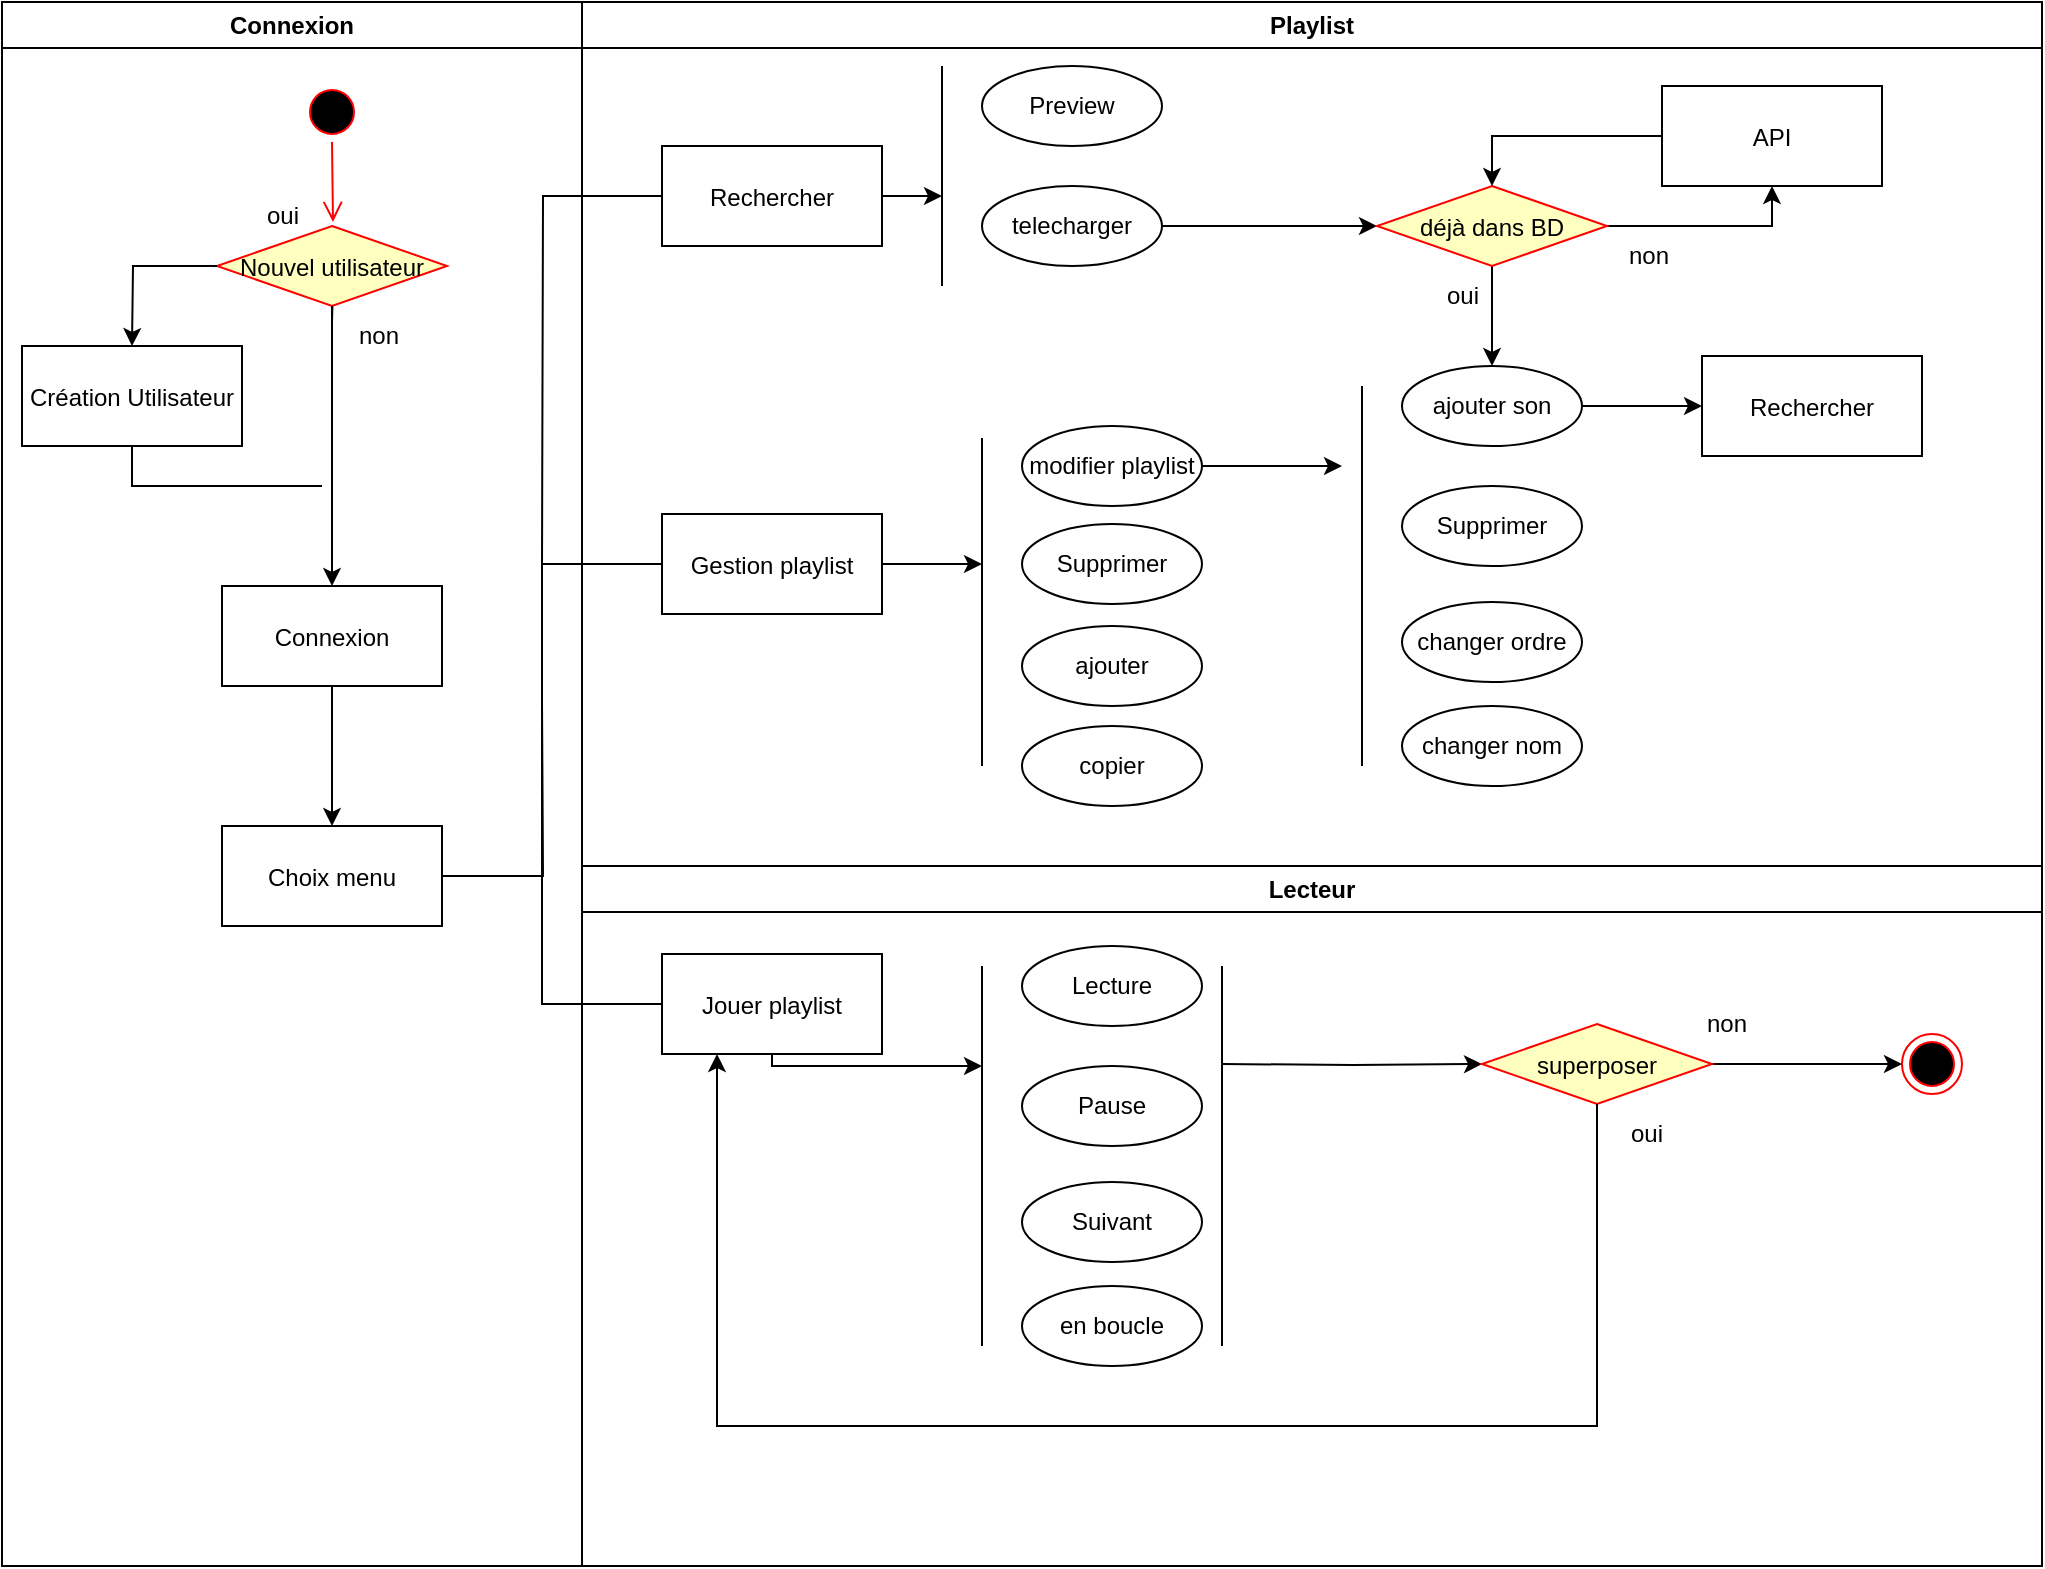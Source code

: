 <mxfile version="24.7.16">
  <diagram name="Page-1" id="e7e014a7-5840-1c2e-5031-d8a46d1fe8dd">
    <mxGraphModel dx="2074" dy="1134" grid="1" gridSize="10" guides="1" tooltips="1" connect="1" arrows="1" fold="1" page="1" pageScale="1" pageWidth="1169" pageHeight="826" background="none" math="0" shadow="0">
      <root>
        <mxCell id="0" />
        <mxCell id="1" parent="0" />
        <mxCell id="2" value="Connexion" style="swimlane;whiteSpace=wrap" parent="1" vertex="1">
          <mxGeometry x="30" y="128" width="290" height="782" as="geometry" />
        </mxCell>
        <mxCell id="5" value="" style="ellipse;shape=startState;fillColor=#000000;strokeColor=#ff0000;" parent="2" vertex="1">
          <mxGeometry x="150" y="40" width="30" height="30" as="geometry" />
        </mxCell>
        <mxCell id="6" value="" style="edgeStyle=elbowEdgeStyle;elbow=horizontal;verticalAlign=bottom;endArrow=open;endSize=8;strokeColor=#FF0000;endFill=1;rounded=0" parent="2" edge="1">
          <mxGeometry x="100" y="40" as="geometry">
            <mxPoint x="165.5" y="110" as="targetPoint" />
            <mxPoint x="165" y="70" as="sourcePoint" />
          </mxGeometry>
        </mxCell>
        <mxCell id="y1hk1-lNLU-EG55ICA1L-42" value="" style="edgeStyle=orthogonalEdgeStyle;rounded=0;orthogonalLoop=1;jettySize=auto;html=1;" parent="2" target="y1hk1-lNLU-EG55ICA1L-41" edge="1">
          <mxGeometry relative="1" as="geometry">
            <mxPoint x="165" y="160" as="sourcePoint" />
          </mxGeometry>
        </mxCell>
        <mxCell id="E0teG35sYCp0bTSXdKpn-89" style="edgeStyle=orthogonalEdgeStyle;rounded=0;orthogonalLoop=1;jettySize=auto;html=1;endArrow=none;endFill=0;" parent="2" source="10" edge="1">
          <mxGeometry relative="1" as="geometry">
            <mxPoint x="270" y="350" as="targetPoint" />
          </mxGeometry>
        </mxCell>
        <mxCell id="10" value="Choix menu" style="" parent="2" vertex="1">
          <mxGeometry x="110" y="412" width="110" height="50" as="geometry" />
        </mxCell>
        <mxCell id="y1hk1-lNLU-EG55ICA1L-41" value="Nouvel utilisateur" style="rhombus;fillColor=#ffffc0;strokeColor=#ff0000;" parent="2" vertex="1">
          <mxGeometry x="107.5" y="112" width="115" height="40" as="geometry" />
        </mxCell>
        <mxCell id="y1hk1-lNLU-EG55ICA1L-45" value="non" style="text;html=1;align=center;verticalAlign=middle;resizable=0;points=[];autosize=1;strokeColor=none;fillColor=none;" parent="2" vertex="1">
          <mxGeometry x="167.5" y="152" width="40" height="30" as="geometry" />
        </mxCell>
        <mxCell id="E0teG35sYCp0bTSXdKpn-47" style="edgeStyle=orthogonalEdgeStyle;rounded=0;orthogonalLoop=1;jettySize=auto;html=1;exitX=0.5;exitY=1;exitDx=0;exitDy=0;endArrow=none;endFill=0;" parent="2" source="y1hk1-lNLU-EG55ICA1L-47" edge="1">
          <mxGeometry relative="1" as="geometry">
            <mxPoint x="160" y="242" as="targetPoint" />
            <Array as="points">
              <mxPoint x="65" y="242" />
            </Array>
          </mxGeometry>
        </mxCell>
        <mxCell id="y1hk1-lNLU-EG55ICA1L-47" value="Création Utilisateur" style="" parent="2" vertex="1">
          <mxGeometry x="10" y="172" width="110" height="50" as="geometry" />
        </mxCell>
        <mxCell id="y1hk1-lNLU-EG55ICA1L-57" value="oui" style="text;html=1;align=center;verticalAlign=middle;resizable=0;points=[];autosize=1;strokeColor=none;fillColor=none;" parent="2" vertex="1">
          <mxGeometry x="120" y="92" width="40" height="30" as="geometry" />
        </mxCell>
        <mxCell id="E0teG35sYCp0bTSXdKpn-45" style="edgeStyle=orthogonalEdgeStyle;rounded=0;orthogonalLoop=1;jettySize=auto;html=1;" parent="2" source="y1hk1-lNLU-EG55ICA1L-41" edge="1">
          <mxGeometry relative="1" as="geometry">
            <mxPoint x="65" y="172" as="targetPoint" />
          </mxGeometry>
        </mxCell>
        <mxCell id="E0teG35sYCp0bTSXdKpn-49" style="edgeStyle=orthogonalEdgeStyle;rounded=0;orthogonalLoop=1;jettySize=auto;html=1;entryX=0.5;entryY=0;entryDx=0;entryDy=0;" parent="2" source="E0teG35sYCp0bTSXdKpn-46" target="10" edge="1">
          <mxGeometry relative="1" as="geometry" />
        </mxCell>
        <mxCell id="E0teG35sYCp0bTSXdKpn-46" value="Connexion" style="" parent="2" vertex="1">
          <mxGeometry x="110" y="292" width="110" height="50" as="geometry" />
        </mxCell>
        <mxCell id="E0teG35sYCp0bTSXdKpn-48" style="edgeStyle=orthogonalEdgeStyle;rounded=0;orthogonalLoop=1;jettySize=auto;html=1;entryX=0.5;entryY=0;entryDx=0;entryDy=0;" parent="2" source="y1hk1-lNLU-EG55ICA1L-41" target="E0teG35sYCp0bTSXdKpn-46" edge="1">
          <mxGeometry relative="1" as="geometry" />
        </mxCell>
        <mxCell id="3" value="Playlist" style="swimlane;whiteSpace=wrap" parent="1" vertex="1">
          <mxGeometry x="320" y="128" width="730" height="432" as="geometry" />
        </mxCell>
        <mxCell id="y1hk1-lNLU-EG55ICA1L-63" style="edgeStyle=orthogonalEdgeStyle;rounded=0;orthogonalLoop=1;jettySize=auto;html=1;" parent="3" source="y1hk1-lNLU-EG55ICA1L-51" edge="1">
          <mxGeometry relative="1" as="geometry">
            <mxPoint x="200" y="281" as="targetPoint" />
          </mxGeometry>
        </mxCell>
        <mxCell id="y1hk1-lNLU-EG55ICA1L-51" value="Gestion playlist" style="" parent="3" vertex="1">
          <mxGeometry x="40" y="256" width="110" height="50" as="geometry" />
        </mxCell>
        <mxCell id="HM3q4NxNLYZ2rVtXzt3j-50" value="" style="edgeStyle=orthogonalEdgeStyle;rounded=0;orthogonalLoop=1;jettySize=auto;html=1;" edge="1" parent="3" source="y1hk1-lNLU-EG55ICA1L-64" target="y1hk1-lNLU-EG55ICA1L-59">
          <mxGeometry relative="1" as="geometry" />
        </mxCell>
        <mxCell id="y1hk1-lNLU-EG55ICA1L-64" value="telecharger" style="ellipse;whiteSpace=wrap;html=1;" parent="3" vertex="1">
          <mxGeometry x="200" y="92" width="90" height="40" as="geometry" />
        </mxCell>
        <mxCell id="y1hk1-lNLU-EG55ICA1L-65" value="Supprimer" style="ellipse;whiteSpace=wrap;html=1;" parent="3" vertex="1">
          <mxGeometry x="220" y="261" width="90" height="40" as="geometry" />
        </mxCell>
        <mxCell id="y1hk1-lNLU-EG55ICA1L-66" value="ajouter" style="ellipse;whiteSpace=wrap;html=1;" parent="3" vertex="1">
          <mxGeometry x="220" y="312" width="90" height="40" as="geometry" />
        </mxCell>
        <mxCell id="y1hk1-lNLU-EG55ICA1L-62" value="" style="endArrow=none;html=1;rounded=0;" parent="3" edge="1">
          <mxGeometry width="50" height="50" relative="1" as="geometry">
            <mxPoint x="200" y="382" as="sourcePoint" />
            <mxPoint x="200" y="218" as="targetPoint" />
          </mxGeometry>
        </mxCell>
        <mxCell id="HM3q4NxNLYZ2rVtXzt3j-46" style="edgeStyle=orthogonalEdgeStyle;rounded=0;orthogonalLoop=1;jettySize=auto;html=1;" edge="1" parent="3" source="y1hk1-lNLU-EG55ICA1L-59" target="E0teG35sYCp0bTSXdKpn-50">
          <mxGeometry relative="1" as="geometry" />
        </mxCell>
        <mxCell id="HM3q4NxNLYZ2rVtXzt3j-49" value="" style="edgeStyle=orthogonalEdgeStyle;rounded=0;orthogonalLoop=1;jettySize=auto;html=1;entryX=0.5;entryY=1;entryDx=0;entryDy=0;" edge="1" parent="3" source="y1hk1-lNLU-EG55ICA1L-59" target="HM3q4NxNLYZ2rVtXzt3j-47">
          <mxGeometry relative="1" as="geometry" />
        </mxCell>
        <mxCell id="y1hk1-lNLU-EG55ICA1L-59" value="déjà dans BD" style="rhombus;fillColor=#ffffc0;strokeColor=#ff0000;" parent="3" vertex="1">
          <mxGeometry x="397.5" y="92" width="115" height="40" as="geometry" />
        </mxCell>
        <mxCell id="HM3q4NxNLYZ2rVtXzt3j-59" style="edgeStyle=orthogonalEdgeStyle;rounded=0;orthogonalLoop=1;jettySize=auto;html=1;entryX=0;entryY=0.5;entryDx=0;entryDy=0;" edge="1" parent="3" source="E0teG35sYCp0bTSXdKpn-50" target="HM3q4NxNLYZ2rVtXzt3j-54">
          <mxGeometry relative="1" as="geometry" />
        </mxCell>
        <mxCell id="E0teG35sYCp0bTSXdKpn-50" value="ajouter son" style="ellipse;whiteSpace=wrap;html=1;" parent="3" vertex="1">
          <mxGeometry x="410" y="182" width="90" height="40" as="geometry" />
        </mxCell>
        <mxCell id="E0teG35sYCp0bTSXdKpn-51" value="Supprimer" style="ellipse;whiteSpace=wrap;html=1;" parent="3" vertex="1">
          <mxGeometry x="410" y="242" width="90" height="40" as="geometry" />
        </mxCell>
        <mxCell id="E0teG35sYCp0bTSXdKpn-52" value="changer ordre" style="ellipse;whiteSpace=wrap;html=1;" parent="3" vertex="1">
          <mxGeometry x="410" y="300" width="90" height="40" as="geometry" />
        </mxCell>
        <mxCell id="E0teG35sYCp0bTSXdKpn-53" value="" style="endArrow=none;html=1;rounded=0;" parent="3" edge="1">
          <mxGeometry width="50" height="50" relative="1" as="geometry">
            <mxPoint x="390" y="382" as="sourcePoint" />
            <mxPoint x="390" y="192" as="targetPoint" />
          </mxGeometry>
        </mxCell>
        <mxCell id="E0teG35sYCp0bTSXdKpn-84" value="oui" style="text;html=1;align=center;verticalAlign=middle;resizable=0;points=[];autosize=1;strokeColor=none;fillColor=none;" parent="3" vertex="1">
          <mxGeometry x="420" y="132" width="40" height="30" as="geometry" />
        </mxCell>
        <mxCell id="E0teG35sYCp0bTSXdKpn-85" value="non" style="text;html=1;align=center;verticalAlign=middle;resizable=0;points=[];autosize=1;strokeColor=none;fillColor=none;" parent="3" vertex="1">
          <mxGeometry x="512.5" y="112" width="40" height="30" as="geometry" />
        </mxCell>
        <mxCell id="HM3q4NxNLYZ2rVtXzt3j-53" style="edgeStyle=orthogonalEdgeStyle;rounded=0;orthogonalLoop=1;jettySize=auto;html=1;" edge="1" parent="3" source="HM3q4NxNLYZ2rVtXzt3j-38">
          <mxGeometry relative="1" as="geometry">
            <mxPoint x="180" y="97" as="targetPoint" />
          </mxGeometry>
        </mxCell>
        <mxCell id="HM3q4NxNLYZ2rVtXzt3j-38" value="Rechercher" style="" vertex="1" parent="3">
          <mxGeometry x="40" y="72" width="110" height="50" as="geometry" />
        </mxCell>
        <mxCell id="HM3q4NxNLYZ2rVtXzt3j-43" value="" style="endArrow=none;html=1;rounded=0;" edge="1" parent="3">
          <mxGeometry width="50" height="50" relative="1" as="geometry">
            <mxPoint x="180" y="142" as="sourcePoint" />
            <mxPoint x="180" y="32" as="targetPoint" />
          </mxGeometry>
        </mxCell>
        <mxCell id="HM3q4NxNLYZ2rVtXzt3j-44" value="Preview" style="ellipse;whiteSpace=wrap;html=1;" vertex="1" parent="3">
          <mxGeometry x="200" y="32" width="90" height="40" as="geometry" />
        </mxCell>
        <mxCell id="HM3q4NxNLYZ2rVtXzt3j-61" style="edgeStyle=orthogonalEdgeStyle;rounded=0;orthogonalLoop=1;jettySize=auto;html=1;" edge="1" parent="3" source="HM3q4NxNLYZ2rVtXzt3j-45">
          <mxGeometry relative="1" as="geometry">
            <mxPoint x="380" y="232" as="targetPoint" />
          </mxGeometry>
        </mxCell>
        <mxCell id="HM3q4NxNLYZ2rVtXzt3j-45" value="modifier playlist" style="ellipse;whiteSpace=wrap;html=1;" vertex="1" parent="3">
          <mxGeometry x="220" y="212" width="90" height="40" as="geometry" />
        </mxCell>
        <mxCell id="HM3q4NxNLYZ2rVtXzt3j-48" value="" style="edgeStyle=orthogonalEdgeStyle;rounded=0;orthogonalLoop=1;jettySize=auto;html=1;entryX=0.5;entryY=0;entryDx=0;entryDy=0;" edge="1" parent="3" source="HM3q4NxNLYZ2rVtXzt3j-47" target="y1hk1-lNLU-EG55ICA1L-59">
          <mxGeometry relative="1" as="geometry" />
        </mxCell>
        <mxCell id="HM3q4NxNLYZ2rVtXzt3j-47" value="API" style="" vertex="1" parent="3">
          <mxGeometry x="540" y="42" width="110" height="50" as="geometry" />
        </mxCell>
        <mxCell id="HM3q4NxNLYZ2rVtXzt3j-54" value="Rechercher" style="" vertex="1" parent="3">
          <mxGeometry x="560" y="177" width="110" height="50" as="geometry" />
        </mxCell>
        <mxCell id="HM3q4NxNLYZ2rVtXzt3j-56" value="changer nom" style="ellipse;whiteSpace=wrap;html=1;" vertex="1" parent="3">
          <mxGeometry x="410" y="352" width="90" height="40" as="geometry" />
        </mxCell>
        <mxCell id="HM3q4NxNLYZ2rVtXzt3j-58" value="copier" style="ellipse;whiteSpace=wrap;html=1;" vertex="1" parent="3">
          <mxGeometry x="220" y="362" width="90" height="40" as="geometry" />
        </mxCell>
        <mxCell id="E0teG35sYCp0bTSXdKpn-87" value="Lecteur" style="swimlane;whiteSpace=wrap;html=1;" parent="1" vertex="1">
          <mxGeometry x="320" y="560" width="730" height="350" as="geometry" />
        </mxCell>
        <mxCell id="E0teG35sYCp0bTSXdKpn-42" style="edgeStyle=orthogonalEdgeStyle;rounded=0;orthogonalLoop=1;jettySize=auto;html=1;" parent="E0teG35sYCp0bTSXdKpn-87" source="y1hk1-lNLU-EG55ICA1L-50" edge="1">
          <mxGeometry relative="1" as="geometry">
            <mxPoint x="200" y="100" as="targetPoint" />
            <Array as="points">
              <mxPoint x="95" y="100" />
              <mxPoint x="181" y="100" />
            </Array>
          </mxGeometry>
        </mxCell>
        <mxCell id="y1hk1-lNLU-EG55ICA1L-50" value="Jouer playlist" style="" parent="E0teG35sYCp0bTSXdKpn-87" vertex="1">
          <mxGeometry x="40" y="44" width="110" height="50" as="geometry" />
        </mxCell>
        <mxCell id="y1hk1-lNLU-EG55ICA1L-67" value="&lt;div&gt;Lecture&lt;br&gt;&lt;/div&gt;" style="ellipse;whiteSpace=wrap;html=1;" parent="E0teG35sYCp0bTSXdKpn-87" vertex="1">
          <mxGeometry x="220" y="40" width="90" height="40" as="geometry" />
        </mxCell>
        <mxCell id="y1hk1-lNLU-EG55ICA1L-68" value="Pause" style="ellipse;whiteSpace=wrap;html=1;" parent="E0teG35sYCp0bTSXdKpn-87" vertex="1">
          <mxGeometry x="220" y="100" width="90" height="40" as="geometry" />
        </mxCell>
        <mxCell id="y1hk1-lNLU-EG55ICA1L-69" value="Suivant" style="ellipse;whiteSpace=wrap;html=1;" parent="E0teG35sYCp0bTSXdKpn-87" vertex="1">
          <mxGeometry x="220" y="158" width="90" height="40" as="geometry" />
        </mxCell>
        <mxCell id="y1hk1-lNLU-EG55ICA1L-70" value="" style="endArrow=none;html=1;rounded=0;" parent="E0teG35sYCp0bTSXdKpn-87" edge="1">
          <mxGeometry width="50" height="50" relative="1" as="geometry">
            <mxPoint x="200" y="240" as="sourcePoint" />
            <mxPoint x="200" y="50" as="targetPoint" />
          </mxGeometry>
        </mxCell>
        <mxCell id="38" value="" style="ellipse;shape=endState;fillColor=#000000;strokeColor=#ff0000" parent="E0teG35sYCp0bTSXdKpn-87" vertex="1">
          <mxGeometry x="660" y="84" width="30" height="30" as="geometry" />
        </mxCell>
        <mxCell id="E0teG35sYCp0bTSXdKpn-44" style="edgeStyle=orthogonalEdgeStyle;rounded=0;orthogonalLoop=1;jettySize=auto;html=1;" parent="E0teG35sYCp0bTSXdKpn-87" source="E0teG35sYCp0bTSXdKpn-43" target="38" edge="1">
          <mxGeometry relative="1" as="geometry" />
        </mxCell>
        <mxCell id="E0teG35sYCp0bTSXdKpn-63" style="edgeStyle=orthogonalEdgeStyle;rounded=0;orthogonalLoop=1;jettySize=auto;html=1;" parent="E0teG35sYCp0bTSXdKpn-87" target="E0teG35sYCp0bTSXdKpn-43" edge="1">
          <mxGeometry relative="1" as="geometry">
            <mxPoint x="320" y="99" as="sourcePoint" />
          </mxGeometry>
        </mxCell>
        <mxCell id="E0teG35sYCp0bTSXdKpn-43" value="superposer " style="rhombus;fillColor=#ffffc0;strokeColor=#ff0000;" parent="E0teG35sYCp0bTSXdKpn-87" vertex="1">
          <mxGeometry x="450" y="79" width="115" height="40" as="geometry" />
        </mxCell>
        <mxCell id="E0teG35sYCp0bTSXdKpn-59" value="oui" style="text;html=1;align=center;verticalAlign=middle;resizable=0;points=[];autosize=1;strokeColor=none;fillColor=none;" parent="E0teG35sYCp0bTSXdKpn-87" vertex="1">
          <mxGeometry x="512.25" y="119" width="40" height="30" as="geometry" />
        </mxCell>
        <mxCell id="E0teG35sYCp0bTSXdKpn-60" value="non" style="text;html=1;align=center;verticalAlign=middle;resizable=0;points=[];autosize=1;strokeColor=none;fillColor=none;" parent="E0teG35sYCp0bTSXdKpn-87" vertex="1">
          <mxGeometry x="552.25" y="64" width="40" height="30" as="geometry" />
        </mxCell>
        <mxCell id="E0teG35sYCp0bTSXdKpn-61" value="" style="endArrow=none;html=1;rounded=0;" parent="E0teG35sYCp0bTSXdKpn-87" edge="1">
          <mxGeometry width="50" height="50" relative="1" as="geometry">
            <mxPoint x="320" y="240" as="sourcePoint" />
            <mxPoint x="320" y="50" as="targetPoint" />
          </mxGeometry>
        </mxCell>
        <mxCell id="E0teG35sYCp0bTSXdKpn-58" style="edgeStyle=orthogonalEdgeStyle;rounded=0;orthogonalLoop=1;jettySize=auto;html=1;entryX=0.25;entryY=1;entryDx=0;entryDy=0;" parent="E0teG35sYCp0bTSXdKpn-87" source="E0teG35sYCp0bTSXdKpn-43" target="y1hk1-lNLU-EG55ICA1L-50" edge="1">
          <mxGeometry relative="1" as="geometry">
            <Array as="points">
              <mxPoint x="508" y="280" />
              <mxPoint x="68" y="280" />
            </Array>
          </mxGeometry>
        </mxCell>
        <mxCell id="HM3q4NxNLYZ2rVtXzt3j-51" value="en boucle" style="ellipse;whiteSpace=wrap;html=1;" vertex="1" parent="E0teG35sYCp0bTSXdKpn-87">
          <mxGeometry x="220" y="210" width="90" height="40" as="geometry" />
        </mxCell>
        <mxCell id="E0teG35sYCp0bTSXdKpn-88" style="edgeStyle=orthogonalEdgeStyle;rounded=0;orthogonalLoop=1;jettySize=auto;html=1;entryX=0;entryY=0.5;entryDx=0;entryDy=0;exitX=0;exitY=0.5;exitDx=0;exitDy=0;endArrow=none;endFill=0;" parent="1" source="y1hk1-lNLU-EG55ICA1L-50" target="y1hk1-lNLU-EG55ICA1L-51" edge="1">
          <mxGeometry relative="1" as="geometry">
            <Array as="points">
              <mxPoint x="300" y="629" />
              <mxPoint x="300" y="409" />
            </Array>
          </mxGeometry>
        </mxCell>
        <mxCell id="HM3q4NxNLYZ2rVtXzt3j-39" value="" style="edgeStyle=orthogonalEdgeStyle;rounded=0;orthogonalLoop=1;jettySize=auto;html=1;endArrow=none;endFill=0;" edge="1" parent="1" source="HM3q4NxNLYZ2rVtXzt3j-38">
          <mxGeometry relative="1" as="geometry">
            <mxPoint x="300" y="410" as="targetPoint" />
          </mxGeometry>
        </mxCell>
      </root>
    </mxGraphModel>
  </diagram>
</mxfile>
